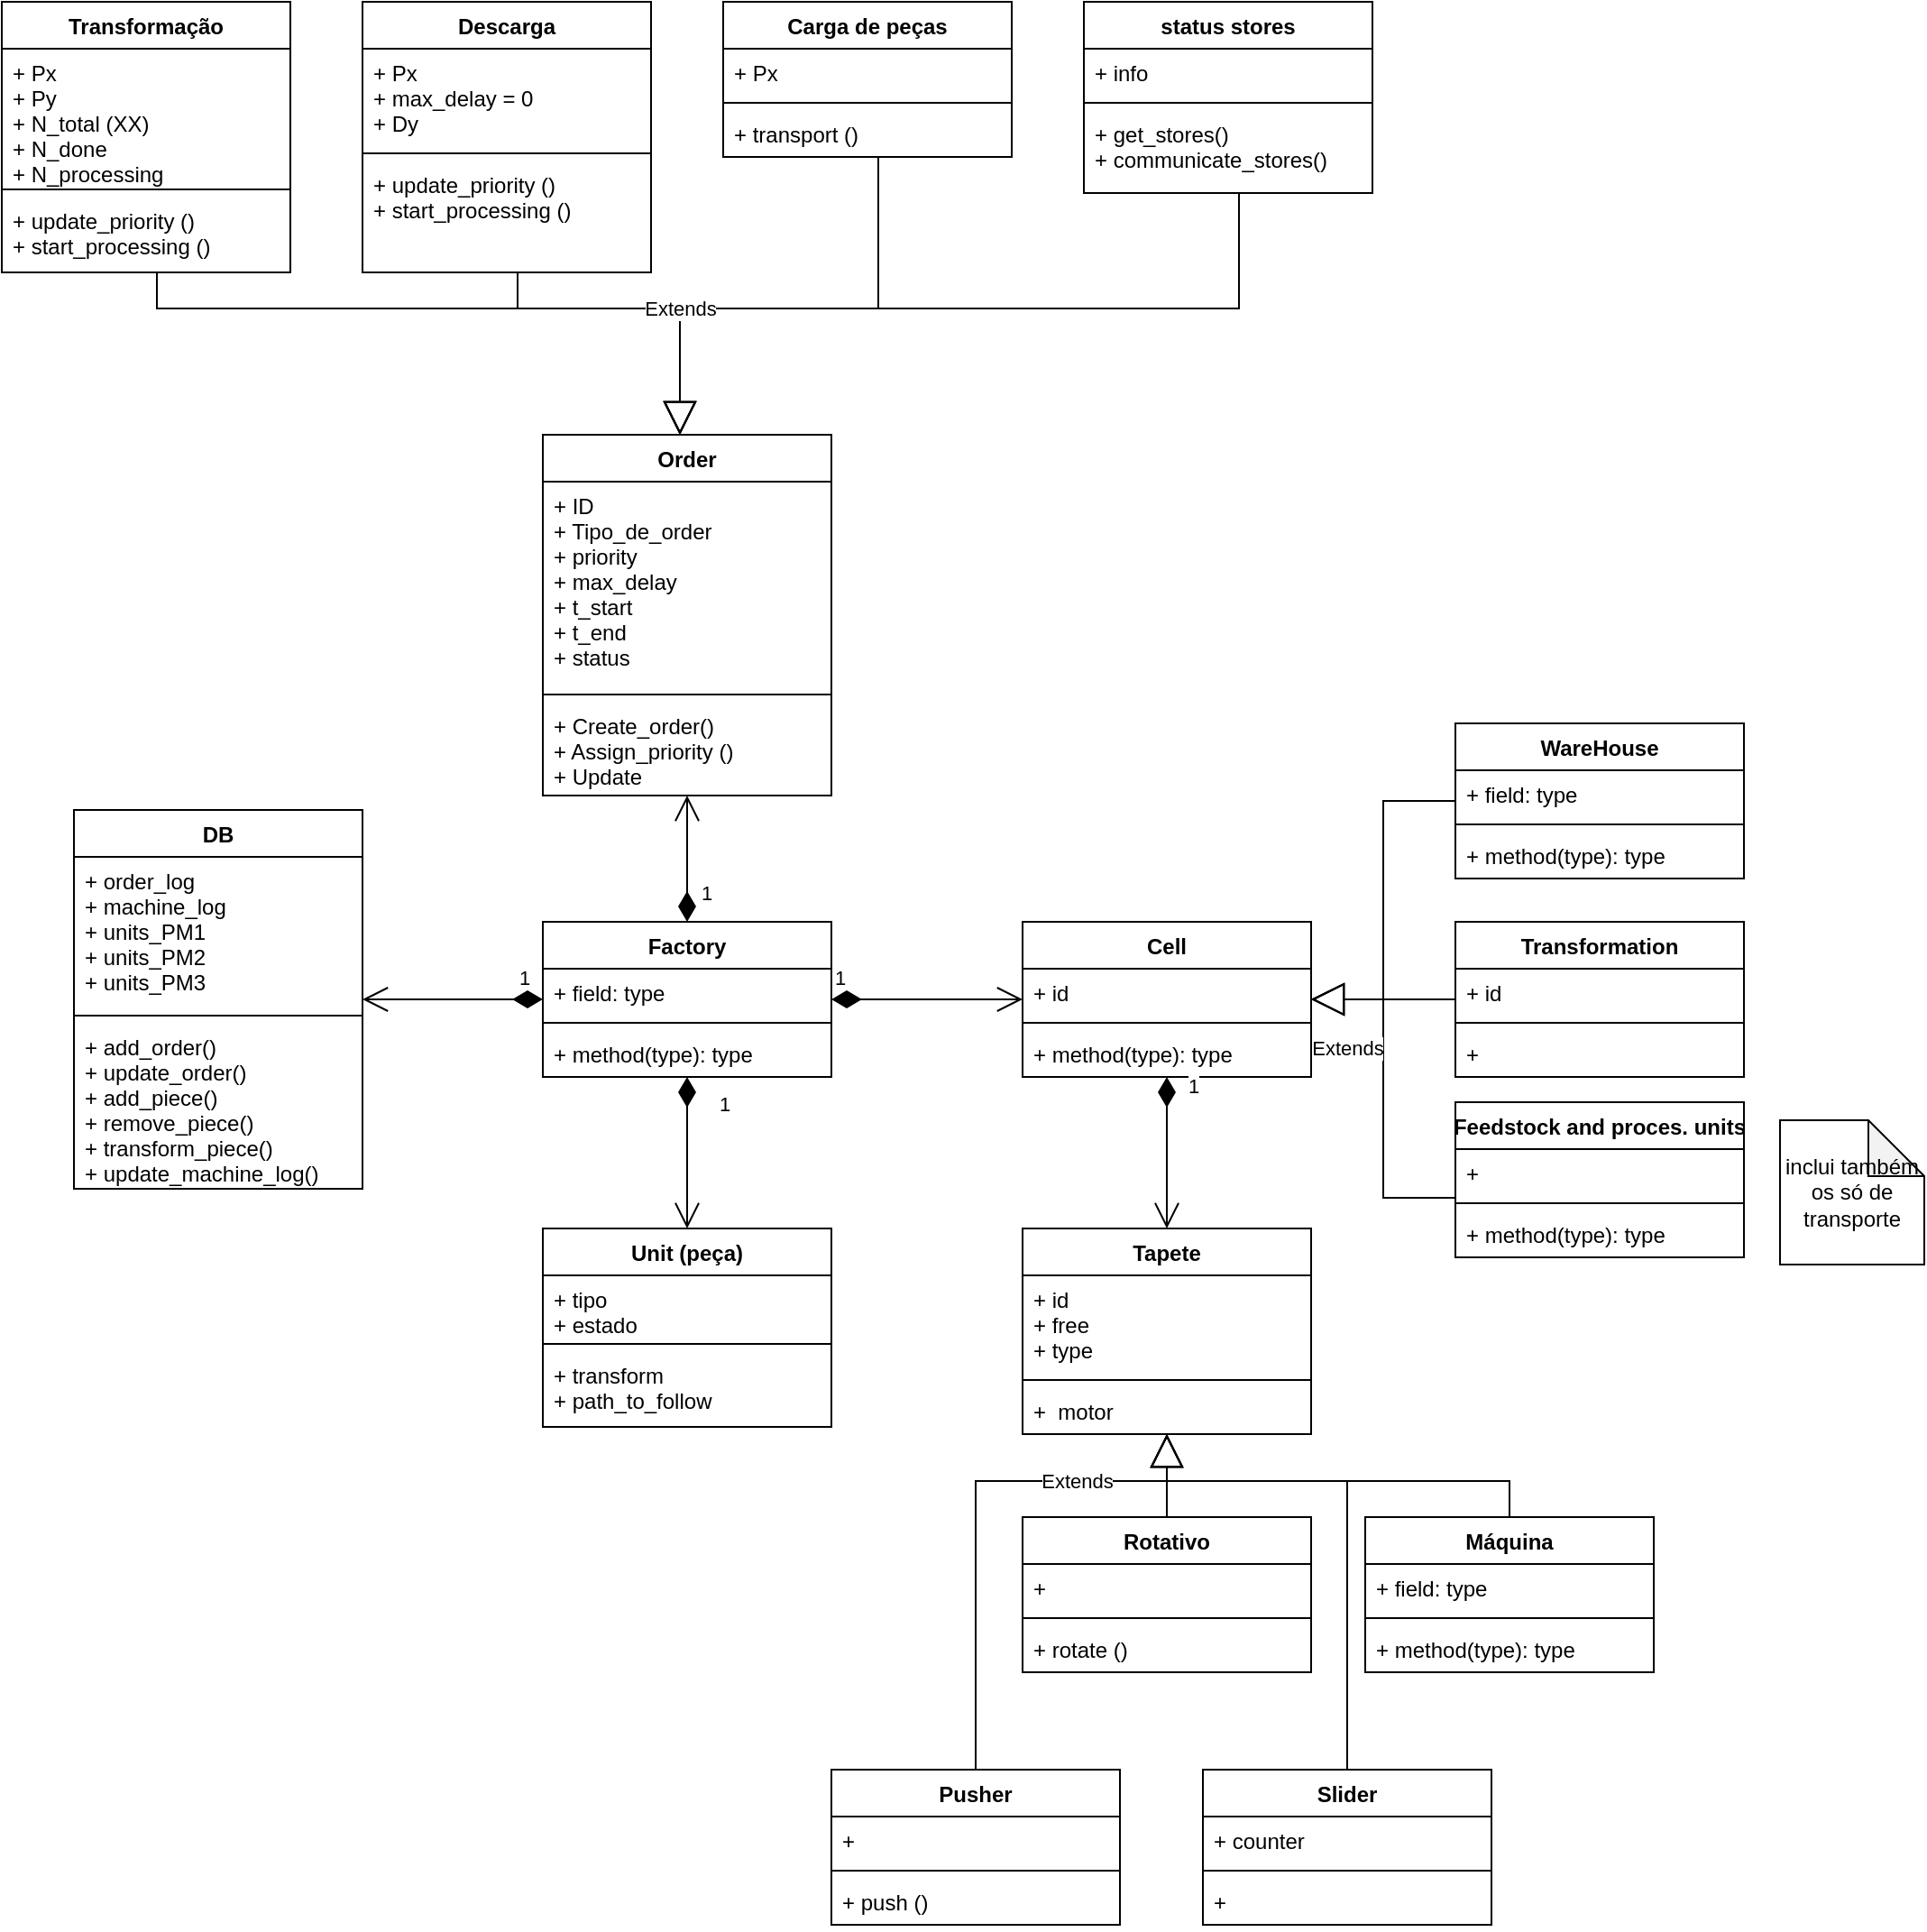 <mxfile version="12.8.4" type="github"><diagram id="Vatfu3-Q0gDTq0sxwSb6" name="Page-1"><mxGraphModel dx="1422" dy="1963" grid="1" gridSize="10" guides="1" tooltips="1" connect="1" arrows="1" fold="1" page="1" pageScale="1" pageWidth="827" pageHeight="1169" math="0" shadow="0"><root><mxCell id="0"/><mxCell id="1" parent="0"/><mxCell id="XrUFILBkoTAjt3_DVRpD-1" value="Factory" style="swimlane;fontStyle=1;align=center;verticalAlign=top;childLayout=stackLayout;horizontal=1;startSize=26;horizontalStack=0;resizeParent=1;resizeParentMax=0;resizeLast=0;collapsible=1;marginBottom=0;" parent="1" vertex="1"><mxGeometry x="334" y="310" width="160" height="86" as="geometry"/></mxCell><mxCell id="XrUFILBkoTAjt3_DVRpD-2" value="+ field: type" style="text;strokeColor=none;fillColor=none;align=left;verticalAlign=top;spacingLeft=4;spacingRight=4;overflow=hidden;rotatable=0;points=[[0,0.5],[1,0.5]];portConstraint=eastwest;" parent="XrUFILBkoTAjt3_DVRpD-1" vertex="1"><mxGeometry y="26" width="160" height="26" as="geometry"/></mxCell><mxCell id="XrUFILBkoTAjt3_DVRpD-3" value="" style="line;strokeWidth=1;fillColor=none;align=left;verticalAlign=middle;spacingTop=-1;spacingLeft=3;spacingRight=3;rotatable=0;labelPosition=right;points=[];portConstraint=eastwest;" parent="XrUFILBkoTAjt3_DVRpD-1" vertex="1"><mxGeometry y="52" width="160" height="8" as="geometry"/></mxCell><mxCell id="XrUFILBkoTAjt3_DVRpD-4" value="+ method(type): type" style="text;strokeColor=none;fillColor=none;align=left;verticalAlign=top;spacingLeft=4;spacingRight=4;overflow=hidden;rotatable=0;points=[[0,0.5],[1,0.5]];portConstraint=eastwest;" parent="XrUFILBkoTAjt3_DVRpD-1" vertex="1"><mxGeometry y="60" width="160" height="26" as="geometry"/></mxCell><mxCell id="XrUFILBkoTAjt3_DVRpD-5" value="DB" style="swimlane;fontStyle=1;align=center;verticalAlign=top;childLayout=stackLayout;horizontal=1;startSize=26;horizontalStack=0;resizeParent=1;resizeParentMax=0;resizeLast=0;collapsible=1;marginBottom=0;" parent="1" vertex="1"><mxGeometry x="74" y="248" width="160" height="210" as="geometry"/></mxCell><mxCell id="XrUFILBkoTAjt3_DVRpD-6" value="+ order_log&#10;+ machine_log&#10;+ units_PM1&#10;+ units_PM2&#10;+ units_PM3" style="text;strokeColor=none;fillColor=none;align=left;verticalAlign=top;spacingLeft=4;spacingRight=4;overflow=hidden;rotatable=0;points=[[0,0.5],[1,0.5]];portConstraint=eastwest;" parent="XrUFILBkoTAjt3_DVRpD-5" vertex="1"><mxGeometry y="26" width="160" height="84" as="geometry"/></mxCell><mxCell id="XrUFILBkoTAjt3_DVRpD-7" value="" style="line;strokeWidth=1;fillColor=none;align=left;verticalAlign=middle;spacingTop=-1;spacingLeft=3;spacingRight=3;rotatable=0;labelPosition=right;points=[];portConstraint=eastwest;" parent="XrUFILBkoTAjt3_DVRpD-5" vertex="1"><mxGeometry y="110" width="160" height="8" as="geometry"/></mxCell><mxCell id="XrUFILBkoTAjt3_DVRpD-8" value="+ add_order()&#10;+ update_order()&#10;+ add_piece()&#10;+ remove_piece()&#10;+ transform_piece()&#10;+ update_machine_log()" style="text;strokeColor=none;fillColor=none;align=left;verticalAlign=top;spacingLeft=4;spacingRight=4;overflow=hidden;rotatable=0;points=[[0,0.5],[1,0.5]];portConstraint=eastwest;" parent="XrUFILBkoTAjt3_DVRpD-5" vertex="1"><mxGeometry y="118" width="160" height="92" as="geometry"/></mxCell><mxCell id="XrUFILBkoTAjt3_DVRpD-9" value="Cell" style="swimlane;fontStyle=1;align=center;verticalAlign=top;childLayout=stackLayout;horizontal=1;startSize=26;horizontalStack=0;resizeParent=1;resizeParentMax=0;resizeLast=0;collapsible=1;marginBottom=0;" parent="1" vertex="1"><mxGeometry x="600" y="310" width="160" height="86" as="geometry"/></mxCell><mxCell id="XrUFILBkoTAjt3_DVRpD-10" value="+ id" style="text;strokeColor=none;fillColor=none;align=left;verticalAlign=top;spacingLeft=4;spacingRight=4;overflow=hidden;rotatable=0;points=[[0,0.5],[1,0.5]];portConstraint=eastwest;" parent="XrUFILBkoTAjt3_DVRpD-9" vertex="1"><mxGeometry y="26" width="160" height="26" as="geometry"/></mxCell><mxCell id="XrUFILBkoTAjt3_DVRpD-11" value="" style="line;strokeWidth=1;fillColor=none;align=left;verticalAlign=middle;spacingTop=-1;spacingLeft=3;spacingRight=3;rotatable=0;labelPosition=right;points=[];portConstraint=eastwest;" parent="XrUFILBkoTAjt3_DVRpD-9" vertex="1"><mxGeometry y="52" width="160" height="8" as="geometry"/></mxCell><mxCell id="XrUFILBkoTAjt3_DVRpD-12" value="+ method(type): type" style="text;strokeColor=none;fillColor=none;align=left;verticalAlign=top;spacingLeft=4;spacingRight=4;overflow=hidden;rotatable=0;points=[[0,0.5],[1,0.5]];portConstraint=eastwest;" parent="XrUFILBkoTAjt3_DVRpD-9" vertex="1"><mxGeometry y="60" width="160" height="26" as="geometry"/></mxCell><mxCell id="XrUFILBkoTAjt3_DVRpD-13" value="Unit (peça)" style="swimlane;fontStyle=1;align=center;verticalAlign=top;childLayout=stackLayout;horizontal=1;startSize=26;horizontalStack=0;resizeParent=1;resizeParentMax=0;resizeLast=0;collapsible=1;marginBottom=0;" parent="1" vertex="1"><mxGeometry x="334" y="480" width="160" height="110" as="geometry"/></mxCell><mxCell id="XrUFILBkoTAjt3_DVRpD-14" value="+ tipo&#10;+ estado" style="text;strokeColor=none;fillColor=none;align=left;verticalAlign=top;spacingLeft=4;spacingRight=4;overflow=hidden;rotatable=0;points=[[0,0.5],[1,0.5]];portConstraint=eastwest;" parent="XrUFILBkoTAjt3_DVRpD-13" vertex="1"><mxGeometry y="26" width="160" height="34" as="geometry"/></mxCell><mxCell id="XrUFILBkoTAjt3_DVRpD-15" value="" style="line;strokeWidth=1;fillColor=none;align=left;verticalAlign=middle;spacingTop=-1;spacingLeft=3;spacingRight=3;rotatable=0;labelPosition=right;points=[];portConstraint=eastwest;" parent="XrUFILBkoTAjt3_DVRpD-13" vertex="1"><mxGeometry y="60" width="160" height="8" as="geometry"/></mxCell><mxCell id="XrUFILBkoTAjt3_DVRpD-16" value="+ transform&#10;+ path_to_follow" style="text;strokeColor=none;fillColor=none;align=left;verticalAlign=top;spacingLeft=4;spacingRight=4;overflow=hidden;rotatable=0;points=[[0,0.5],[1,0.5]];portConstraint=eastwest;" parent="XrUFILBkoTAjt3_DVRpD-13" vertex="1"><mxGeometry y="68" width="160" height="42" as="geometry"/></mxCell><mxCell id="XrUFILBkoTAjt3_DVRpD-21" value="Tapete" style="swimlane;fontStyle=1;align=center;verticalAlign=top;childLayout=stackLayout;horizontal=1;startSize=26;horizontalStack=0;resizeParent=1;resizeParentMax=0;resizeLast=0;collapsible=1;marginBottom=0;" parent="1" vertex="1"><mxGeometry x="600" y="480" width="160" height="114" as="geometry"/></mxCell><mxCell id="XrUFILBkoTAjt3_DVRpD-22" value="+ id&#10;+ free&#10;+ type" style="text;strokeColor=none;fillColor=none;align=left;verticalAlign=top;spacingLeft=4;spacingRight=4;overflow=hidden;rotatable=0;points=[[0,0.5],[1,0.5]];portConstraint=eastwest;" parent="XrUFILBkoTAjt3_DVRpD-21" vertex="1"><mxGeometry y="26" width="160" height="54" as="geometry"/></mxCell><mxCell id="XrUFILBkoTAjt3_DVRpD-23" value="" style="line;strokeWidth=1;fillColor=none;align=left;verticalAlign=middle;spacingTop=-1;spacingLeft=3;spacingRight=3;rotatable=0;labelPosition=right;points=[];portConstraint=eastwest;" parent="XrUFILBkoTAjt3_DVRpD-21" vertex="1"><mxGeometry y="80" width="160" height="8" as="geometry"/></mxCell><mxCell id="XrUFILBkoTAjt3_DVRpD-24" value="+  motor" style="text;strokeColor=none;fillColor=none;align=left;verticalAlign=top;spacingLeft=4;spacingRight=4;overflow=hidden;rotatable=0;points=[[0,0.5],[1,0.5]];portConstraint=eastwest;" parent="XrUFILBkoTAjt3_DVRpD-21" vertex="1"><mxGeometry y="88" width="160" height="26" as="geometry"/></mxCell><mxCell id="XrUFILBkoTAjt3_DVRpD-25" value="Transformação" style="swimlane;fontStyle=1;align=center;verticalAlign=top;childLayout=stackLayout;horizontal=1;startSize=26;horizontalStack=0;resizeParent=1;resizeParentMax=0;resizeLast=0;collapsible=1;marginBottom=0;" parent="1" vertex="1"><mxGeometry x="34" y="-200" width="160" height="150" as="geometry"/></mxCell><mxCell id="XrUFILBkoTAjt3_DVRpD-26" value="+ Px&#10;+ Py&#10;+ N_total (XX)&#10;+ N_done&#10;+ N_processing&#10;+ max_delay=yy" style="text;strokeColor=none;fillColor=none;align=left;verticalAlign=top;spacingLeft=4;spacingRight=4;overflow=hidden;rotatable=0;points=[[0,0.5],[1,0.5]];portConstraint=eastwest;" parent="XrUFILBkoTAjt3_DVRpD-25" vertex="1"><mxGeometry y="26" width="160" height="74" as="geometry"/></mxCell><mxCell id="XrUFILBkoTAjt3_DVRpD-27" value="" style="line;strokeWidth=1;fillColor=none;align=left;verticalAlign=middle;spacingTop=-1;spacingLeft=3;spacingRight=3;rotatable=0;labelPosition=right;points=[];portConstraint=eastwest;" parent="XrUFILBkoTAjt3_DVRpD-25" vertex="1"><mxGeometry y="100" width="160" height="8" as="geometry"/></mxCell><mxCell id="XrUFILBkoTAjt3_DVRpD-28" value="+ update_priority ()&#10;+ start_processing ()" style="text;strokeColor=none;fillColor=none;align=left;verticalAlign=top;spacingLeft=4;spacingRight=4;overflow=hidden;rotatable=0;points=[[0,0.5],[1,0.5]];portConstraint=eastwest;" parent="XrUFILBkoTAjt3_DVRpD-25" vertex="1"><mxGeometry y="108" width="160" height="42" as="geometry"/></mxCell><mxCell id="XrUFILBkoTAjt3_DVRpD-29" value="Descarga" style="swimlane;fontStyle=1;align=center;verticalAlign=top;childLayout=stackLayout;horizontal=1;startSize=26;horizontalStack=0;resizeParent=1;resizeParentMax=0;resizeLast=0;collapsible=1;marginBottom=0;" parent="1" vertex="1"><mxGeometry x="234" y="-200" width="160" height="150" as="geometry"/></mxCell><mxCell id="XrUFILBkoTAjt3_DVRpD-30" value="+ Px&#10;+ max_delay = 0&#10;+ Dy" style="text;strokeColor=none;fillColor=none;align=left;verticalAlign=top;spacingLeft=4;spacingRight=4;overflow=hidden;rotatable=0;points=[[0,0.5],[1,0.5]];portConstraint=eastwest;" parent="XrUFILBkoTAjt3_DVRpD-29" vertex="1"><mxGeometry y="26" width="160" height="54" as="geometry"/></mxCell><mxCell id="XrUFILBkoTAjt3_DVRpD-31" value="" style="line;strokeWidth=1;fillColor=none;align=left;verticalAlign=middle;spacingTop=-1;spacingLeft=3;spacingRight=3;rotatable=0;labelPosition=right;points=[];portConstraint=eastwest;" parent="XrUFILBkoTAjt3_DVRpD-29" vertex="1"><mxGeometry y="80" width="160" height="8" as="geometry"/></mxCell><mxCell id="XrUFILBkoTAjt3_DVRpD-32" value="+ update_priority ()&#10;+ start_processing ()" style="text;strokeColor=none;fillColor=none;align=left;verticalAlign=top;spacingLeft=4;spacingRight=4;overflow=hidden;rotatable=0;points=[[0,0.5],[1,0.5]];portConstraint=eastwest;" parent="XrUFILBkoTAjt3_DVRpD-29" vertex="1"><mxGeometry y="88" width="160" height="62" as="geometry"/></mxCell><mxCell id="XrUFILBkoTAjt3_DVRpD-33" value="Carga de peças" style="swimlane;fontStyle=1;align=center;verticalAlign=top;childLayout=stackLayout;horizontal=1;startSize=26;horizontalStack=0;resizeParent=1;resizeParentMax=0;resizeLast=0;collapsible=1;marginBottom=0;" parent="1" vertex="1"><mxGeometry x="434" y="-200" width="160" height="86" as="geometry"/></mxCell><mxCell id="XrUFILBkoTAjt3_DVRpD-34" value="+ Px" style="text;strokeColor=none;fillColor=none;align=left;verticalAlign=top;spacingLeft=4;spacingRight=4;overflow=hidden;rotatable=0;points=[[0,0.5],[1,0.5]];portConstraint=eastwest;" parent="XrUFILBkoTAjt3_DVRpD-33" vertex="1"><mxGeometry y="26" width="160" height="26" as="geometry"/></mxCell><mxCell id="XrUFILBkoTAjt3_DVRpD-35" value="" style="line;strokeWidth=1;fillColor=none;align=left;verticalAlign=middle;spacingTop=-1;spacingLeft=3;spacingRight=3;rotatable=0;labelPosition=right;points=[];portConstraint=eastwest;" parent="XrUFILBkoTAjt3_DVRpD-33" vertex="1"><mxGeometry y="52" width="160" height="8" as="geometry"/></mxCell><mxCell id="XrUFILBkoTAjt3_DVRpD-36" value="+ transport ()" style="text;strokeColor=none;fillColor=none;align=left;verticalAlign=top;spacingLeft=4;spacingRight=4;overflow=hidden;rotatable=0;points=[[0,0.5],[1,0.5]];portConstraint=eastwest;" parent="XrUFILBkoTAjt3_DVRpD-33" vertex="1"><mxGeometry y="60" width="160" height="26" as="geometry"/></mxCell><mxCell id="XrUFILBkoTAjt3_DVRpD-37" value="status stores" style="swimlane;fontStyle=1;align=center;verticalAlign=top;childLayout=stackLayout;horizontal=1;startSize=26;horizontalStack=0;resizeParent=1;resizeParentMax=0;resizeLast=0;collapsible=1;marginBottom=0;" parent="1" vertex="1"><mxGeometry x="634" y="-200" width="160" height="106" as="geometry"/></mxCell><mxCell id="XrUFILBkoTAjt3_DVRpD-38" value="+ info" style="text;strokeColor=none;fillColor=none;align=left;verticalAlign=top;spacingLeft=4;spacingRight=4;overflow=hidden;rotatable=0;points=[[0,0.5],[1,0.5]];portConstraint=eastwest;" parent="XrUFILBkoTAjt3_DVRpD-37" vertex="1"><mxGeometry y="26" width="160" height="26" as="geometry"/></mxCell><mxCell id="XrUFILBkoTAjt3_DVRpD-39" value="" style="line;strokeWidth=1;fillColor=none;align=left;verticalAlign=middle;spacingTop=-1;spacingLeft=3;spacingRight=3;rotatable=0;labelPosition=right;points=[];portConstraint=eastwest;" parent="XrUFILBkoTAjt3_DVRpD-37" vertex="1"><mxGeometry y="52" width="160" height="8" as="geometry"/></mxCell><mxCell id="XrUFILBkoTAjt3_DVRpD-40" value="+ get_stores()&#10;+ communicate_stores()" style="text;strokeColor=none;fillColor=none;align=left;verticalAlign=top;spacingLeft=4;spacingRight=4;overflow=hidden;rotatable=0;points=[[0,0.5],[1,0.5]];portConstraint=eastwest;" parent="XrUFILBkoTAjt3_DVRpD-37" vertex="1"><mxGeometry y="60" width="160" height="46" as="geometry"/></mxCell><mxCell id="XrUFILBkoTAjt3_DVRpD-41" value="1" style="endArrow=open;html=1;endSize=12;startArrow=diamondThin;startSize=14;startFill=1;edgeStyle=orthogonalEdgeStyle;align=left;verticalAlign=bottom;" parent="1" source="XrUFILBkoTAjt3_DVRpD-1" target="XrUFILBkoTAjt3_DVRpD-110" edge="1"><mxGeometry x="-0.789" y="-6" relative="1" as="geometry"><mxPoint x="470" y="280" as="sourcePoint"/><mxPoint x="490" y="280" as="targetPoint"/><mxPoint as="offset"/></mxGeometry></mxCell><mxCell id="XrUFILBkoTAjt3_DVRpD-42" value="1" style="endArrow=open;html=1;endSize=12;startArrow=diamondThin;startSize=14;startFill=1;edgeStyle=orthogonalEdgeStyle;align=left;verticalAlign=bottom;" parent="1" source="XrUFILBkoTAjt3_DVRpD-1" target="XrUFILBkoTAjt3_DVRpD-9" edge="1"><mxGeometry x="-1" y="3" relative="1" as="geometry"><mxPoint x="530" y="353" as="sourcePoint"/><mxPoint x="423" y="226" as="targetPoint"/></mxGeometry></mxCell><mxCell id="XrUFILBkoTAjt3_DVRpD-44" value="1" style="endArrow=open;html=1;endSize=12;startArrow=diamondThin;startSize=14;startFill=1;edgeStyle=orthogonalEdgeStyle;align=left;verticalAlign=bottom;" parent="1" source="XrUFILBkoTAjt3_DVRpD-1" target="XrUFILBkoTAjt3_DVRpD-13" edge="1"><mxGeometry x="-0.429" y="16" relative="1" as="geometry"><mxPoint x="504" y="363.0" as="sourcePoint"/><mxPoint x="610" y="363.0" as="targetPoint"/><mxPoint as="offset"/></mxGeometry></mxCell><mxCell id="XrUFILBkoTAjt3_DVRpD-45" value="1" style="endArrow=open;html=1;endSize=12;startArrow=diamondThin;startSize=14;startFill=1;edgeStyle=orthogonalEdgeStyle;align=left;verticalAlign=bottom;" parent="1" source="XrUFILBkoTAjt3_DVRpD-1" target="XrUFILBkoTAjt3_DVRpD-5" edge="1"><mxGeometry x="-0.702" y="-3" relative="1" as="geometry"><mxPoint x="514" y="373.0" as="sourcePoint"/><mxPoint x="620" y="373.0" as="targetPoint"/><mxPoint as="offset"/></mxGeometry></mxCell><mxCell id="XrUFILBkoTAjt3_DVRpD-46" value="1" style="endArrow=open;html=1;endSize=12;startArrow=diamondThin;startSize=14;startFill=1;edgeStyle=orthogonalEdgeStyle;align=left;verticalAlign=bottom;" parent="1" source="XrUFILBkoTAjt3_DVRpD-9" target="XrUFILBkoTAjt3_DVRpD-21" edge="1"><mxGeometry x="-0.667" y="10" relative="1" as="geometry"><mxPoint x="504" y="363" as="sourcePoint"/><mxPoint x="610" y="363" as="targetPoint"/><mxPoint as="offset"/></mxGeometry></mxCell><mxCell id="XrUFILBkoTAjt3_DVRpD-51" value="Extends" style="endArrow=block;endSize=16;endFill=0;html=1;edgeStyle=orthogonalEdgeStyle;elbow=vertical;strokeWidth=1;rounded=0;" parent="1" source="XrUFILBkoTAjt3_DVRpD-29" target="XrUFILBkoTAjt3_DVRpD-110" edge="1"><mxGeometry x="0.222" width="160" relative="1" as="geometry"><mxPoint x="260" y="310" as="sourcePoint"/><mxPoint x="410" y="140" as="targetPoint"/><Array as="points"><mxPoint x="320" y="-30"/><mxPoint x="410" y="-30"/></Array><mxPoint as="offset"/></mxGeometry></mxCell><mxCell id="XrUFILBkoTAjt3_DVRpD-52" value="Extends" style="endArrow=block;endSize=16;endFill=0;html=1;edgeStyle=orthogonalEdgeStyle;elbow=vertical;strokeWidth=1;rounded=0;" parent="1" source="XrUFILBkoTAjt3_DVRpD-33" target="XrUFILBkoTAjt3_DVRpD-110" edge="1"><mxGeometry x="0.47" width="160" relative="1" as="geometry"><mxPoint x="359.504" y="56" as="sourcePoint"/><mxPoint x="410" y="140" as="targetPoint"/><Array as="points"><mxPoint x="520" y="-30"/><mxPoint x="410" y="-30"/></Array><mxPoint as="offset"/></mxGeometry></mxCell><mxCell id="XrUFILBkoTAjt3_DVRpD-53" value="Extends" style="endArrow=block;endSize=16;endFill=0;html=1;edgeStyle=orthogonalEdgeStyle;elbow=vertical;strokeWidth=1;rounded=0;" parent="1" source="XrUFILBkoTAjt3_DVRpD-37" target="XrUFILBkoTAjt3_DVRpD-110" edge="1"><mxGeometry x="0.685" width="160" relative="1" as="geometry"><mxPoint x="369.504" y="66" as="sourcePoint"/><mxPoint x="410" y="140.162" as="targetPoint"/><Array as="points"><mxPoint x="720" y="-30"/><mxPoint x="410" y="-30"/></Array><mxPoint as="offset"/></mxGeometry></mxCell><mxCell id="XrUFILBkoTAjt3_DVRpD-54" value="Extends" style="endArrow=block;endSize=16;endFill=0;html=1;strokeWidth=1;edgeStyle=orthogonalEdgeStyle;rounded=0;" parent="1" source="XrUFILBkoTAjt3_DVRpD-25" target="XrUFILBkoTAjt3_DVRpD-110" edge="1"><mxGeometry x="0.632" width="160" relative="1" as="geometry"><mxPoint x="700" y="-190" as="sourcePoint"/><mxPoint x="410" y="140" as="targetPoint"/><Array as="points"><mxPoint x="120" y="-30"/><mxPoint x="410" y="-30"/></Array><mxPoint as="offset"/></mxGeometry></mxCell><mxCell id="XrUFILBkoTAjt3_DVRpD-56" value="Extends" style="endArrow=block;endSize=16;endFill=0;html=1;strokeWidth=1;" parent="1" source="XrUFILBkoTAjt3_DVRpD-62" target="XrUFILBkoTAjt3_DVRpD-9" edge="1"><mxGeometry x="0.5" y="27" width="160" relative="1" as="geometry"><mxPoint x="890" y="344" as="sourcePoint"/><mxPoint x="950" y="340" as="targetPoint"/><mxPoint as="offset"/></mxGeometry></mxCell><mxCell id="XrUFILBkoTAjt3_DVRpD-58" value="WareHouse" style="swimlane;fontStyle=1;align=center;verticalAlign=top;childLayout=stackLayout;horizontal=1;startSize=26;horizontalStack=0;resizeParent=1;resizeParentMax=0;resizeLast=0;collapsible=1;marginBottom=0;" parent="1" vertex="1"><mxGeometry x="840" y="200" width="160" height="86" as="geometry"/></mxCell><mxCell id="XrUFILBkoTAjt3_DVRpD-59" value="+ field: type" style="text;strokeColor=none;fillColor=none;align=left;verticalAlign=top;spacingLeft=4;spacingRight=4;overflow=hidden;rotatable=0;points=[[0,0.5],[1,0.5]];portConstraint=eastwest;" parent="XrUFILBkoTAjt3_DVRpD-58" vertex="1"><mxGeometry y="26" width="160" height="26" as="geometry"/></mxCell><mxCell id="XrUFILBkoTAjt3_DVRpD-60" value="" style="line;strokeWidth=1;fillColor=none;align=left;verticalAlign=middle;spacingTop=-1;spacingLeft=3;spacingRight=3;rotatable=0;labelPosition=right;points=[];portConstraint=eastwest;" parent="XrUFILBkoTAjt3_DVRpD-58" vertex="1"><mxGeometry y="52" width="160" height="8" as="geometry"/></mxCell><mxCell id="XrUFILBkoTAjt3_DVRpD-61" value="+ method(type): type" style="text;strokeColor=none;fillColor=none;align=left;verticalAlign=top;spacingLeft=4;spacingRight=4;overflow=hidden;rotatable=0;points=[[0,0.5],[1,0.5]];portConstraint=eastwest;" parent="XrUFILBkoTAjt3_DVRpD-58" vertex="1"><mxGeometry y="60" width="160" height="26" as="geometry"/></mxCell><mxCell id="XrUFILBkoTAjt3_DVRpD-62" value="Transformation" style="swimlane;fontStyle=1;align=center;verticalAlign=top;childLayout=stackLayout;horizontal=1;startSize=26;horizontalStack=0;resizeParent=1;resizeParentMax=0;resizeLast=0;collapsible=1;marginBottom=0;" parent="1" vertex="1"><mxGeometry x="840" y="310" width="160" height="86" as="geometry"/></mxCell><mxCell id="XrUFILBkoTAjt3_DVRpD-63" value="+ id" style="text;strokeColor=none;fillColor=none;align=left;verticalAlign=top;spacingLeft=4;spacingRight=4;overflow=hidden;rotatable=0;points=[[0,0.5],[1,0.5]];portConstraint=eastwest;" parent="XrUFILBkoTAjt3_DVRpD-62" vertex="1"><mxGeometry y="26" width="160" height="26" as="geometry"/></mxCell><mxCell id="XrUFILBkoTAjt3_DVRpD-64" value="" style="line;strokeWidth=1;fillColor=none;align=left;verticalAlign=middle;spacingTop=-1;spacingLeft=3;spacingRight=3;rotatable=0;labelPosition=right;points=[];portConstraint=eastwest;" parent="XrUFILBkoTAjt3_DVRpD-62" vertex="1"><mxGeometry y="52" width="160" height="8" as="geometry"/></mxCell><mxCell id="XrUFILBkoTAjt3_DVRpD-65" value="+ " style="text;strokeColor=none;fillColor=none;align=left;verticalAlign=top;spacingLeft=4;spacingRight=4;overflow=hidden;rotatable=0;points=[[0,0.5],[1,0.5]];portConstraint=eastwest;" parent="XrUFILBkoTAjt3_DVRpD-62" vertex="1"><mxGeometry y="60" width="160" height="26" as="geometry"/></mxCell><mxCell id="XrUFILBkoTAjt3_DVRpD-66" value="Feedstock and proces. units" style="swimlane;fontStyle=1;align=center;verticalAlign=top;childLayout=stackLayout;horizontal=1;startSize=26;horizontalStack=0;resizeParent=1;resizeParentMax=0;resizeLast=0;collapsible=1;marginBottom=0;" parent="1" vertex="1"><mxGeometry x="840" y="410" width="160" height="86" as="geometry"/></mxCell><mxCell id="XrUFILBkoTAjt3_DVRpD-67" value="+ " style="text;strokeColor=none;fillColor=none;align=left;verticalAlign=top;spacingLeft=4;spacingRight=4;overflow=hidden;rotatable=0;points=[[0,0.5],[1,0.5]];portConstraint=eastwest;" parent="XrUFILBkoTAjt3_DVRpD-66" vertex="1"><mxGeometry y="26" width="160" height="26" as="geometry"/></mxCell><mxCell id="XrUFILBkoTAjt3_DVRpD-68" value="" style="line;strokeWidth=1;fillColor=none;align=left;verticalAlign=middle;spacingTop=-1;spacingLeft=3;spacingRight=3;rotatable=0;labelPosition=right;points=[];portConstraint=eastwest;" parent="XrUFILBkoTAjt3_DVRpD-66" vertex="1"><mxGeometry y="52" width="160" height="8" as="geometry"/></mxCell><mxCell id="XrUFILBkoTAjt3_DVRpD-69" value="+ method(type): type" style="text;strokeColor=none;fillColor=none;align=left;verticalAlign=top;spacingLeft=4;spacingRight=4;overflow=hidden;rotatable=0;points=[[0,0.5],[1,0.5]];portConstraint=eastwest;" parent="XrUFILBkoTAjt3_DVRpD-66" vertex="1"><mxGeometry y="60" width="160" height="26" as="geometry"/></mxCell><mxCell id="XrUFILBkoTAjt3_DVRpD-70" value="Extends" style="endArrow=block;endSize=16;endFill=0;html=1;strokeWidth=1;edgeStyle=orthogonalEdgeStyle;rounded=0;" parent="1" source="XrUFILBkoTAjt3_DVRpD-58" target="XrUFILBkoTAjt3_DVRpD-9" edge="1"><mxGeometry x="0.789" y="27" width="160" relative="1" as="geometry"><mxPoint x="850" y="363" as="sourcePoint"/><mxPoint x="770" y="363" as="targetPoint"/><Array as="points"><mxPoint x="800" y="243"/><mxPoint x="800" y="353"/></Array><mxPoint as="offset"/></mxGeometry></mxCell><mxCell id="XrUFILBkoTAjt3_DVRpD-71" value="Extends" style="endArrow=block;endSize=16;endFill=0;html=1;strokeWidth=1;rounded=0;edgeStyle=orthogonalEdgeStyle;" parent="1" source="XrUFILBkoTAjt3_DVRpD-66" target="XrUFILBkoTAjt3_DVRpD-9" edge="1"><mxGeometry x="0.789" y="27" width="160" relative="1" as="geometry"><mxPoint x="860" y="373" as="sourcePoint"/><mxPoint x="780" y="373" as="targetPoint"/><Array as="points"><mxPoint x="800" y="463"/><mxPoint x="800" y="353"/></Array><mxPoint as="offset"/></mxGeometry></mxCell><mxCell id="XrUFILBkoTAjt3_DVRpD-73" value="inclui também os só de transporte" style="shape=note;whiteSpace=wrap;html=1;backgroundOutline=1;darkOpacity=0.05;size=31;" parent="1" vertex="1"><mxGeometry x="1020" y="420" width="80" height="80" as="geometry"/></mxCell><mxCell id="XrUFILBkoTAjt3_DVRpD-78" value="Rotativo" style="swimlane;fontStyle=1;align=center;verticalAlign=top;childLayout=stackLayout;horizontal=1;startSize=26;horizontalStack=0;resizeParent=1;resizeParentMax=0;resizeLast=0;collapsible=1;marginBottom=0;" parent="1" vertex="1"><mxGeometry x="600" y="640" width="160" height="86" as="geometry"/></mxCell><mxCell id="XrUFILBkoTAjt3_DVRpD-79" value="+ " style="text;strokeColor=none;fillColor=none;align=left;verticalAlign=top;spacingLeft=4;spacingRight=4;overflow=hidden;rotatable=0;points=[[0,0.5],[1,0.5]];portConstraint=eastwest;" parent="XrUFILBkoTAjt3_DVRpD-78" vertex="1"><mxGeometry y="26" width="160" height="26" as="geometry"/></mxCell><mxCell id="XrUFILBkoTAjt3_DVRpD-80" value="" style="line;strokeWidth=1;fillColor=none;align=left;verticalAlign=middle;spacingTop=-1;spacingLeft=3;spacingRight=3;rotatable=0;labelPosition=right;points=[];portConstraint=eastwest;" parent="XrUFILBkoTAjt3_DVRpD-78" vertex="1"><mxGeometry y="52" width="160" height="8" as="geometry"/></mxCell><mxCell id="XrUFILBkoTAjt3_DVRpD-81" value="+ rotate ()" style="text;strokeColor=none;fillColor=none;align=left;verticalAlign=top;spacingLeft=4;spacingRight=4;overflow=hidden;rotatable=0;points=[[0,0.5],[1,0.5]];portConstraint=eastwest;" parent="XrUFILBkoTAjt3_DVRpD-78" vertex="1"><mxGeometry y="60" width="160" height="26" as="geometry"/></mxCell><mxCell id="XrUFILBkoTAjt3_DVRpD-82" value="Máquina" style="swimlane;fontStyle=1;align=center;verticalAlign=top;childLayout=stackLayout;horizontal=1;startSize=26;horizontalStack=0;resizeParent=1;resizeParentMax=0;resizeLast=0;collapsible=1;marginBottom=0;" parent="1" vertex="1"><mxGeometry x="790" y="640" width="160" height="86" as="geometry"/></mxCell><mxCell id="XrUFILBkoTAjt3_DVRpD-83" value="+ field: type" style="text;strokeColor=none;fillColor=none;align=left;verticalAlign=top;spacingLeft=4;spacingRight=4;overflow=hidden;rotatable=0;points=[[0,0.5],[1,0.5]];portConstraint=eastwest;" parent="XrUFILBkoTAjt3_DVRpD-82" vertex="1"><mxGeometry y="26" width="160" height="26" as="geometry"/></mxCell><mxCell id="XrUFILBkoTAjt3_DVRpD-84" value="" style="line;strokeWidth=1;fillColor=none;align=left;verticalAlign=middle;spacingTop=-1;spacingLeft=3;spacingRight=3;rotatable=0;labelPosition=right;points=[];portConstraint=eastwest;" parent="XrUFILBkoTAjt3_DVRpD-82" vertex="1"><mxGeometry y="52" width="160" height="8" as="geometry"/></mxCell><mxCell id="XrUFILBkoTAjt3_DVRpD-85" value="+ method(type): type" style="text;strokeColor=none;fillColor=none;align=left;verticalAlign=top;spacingLeft=4;spacingRight=4;overflow=hidden;rotatable=0;points=[[0,0.5],[1,0.5]];portConstraint=eastwest;" parent="XrUFILBkoTAjt3_DVRpD-82" vertex="1"><mxGeometry y="60" width="160" height="26" as="geometry"/></mxCell><mxCell id="XrUFILBkoTAjt3_DVRpD-86" value="Slider" style="swimlane;fontStyle=1;align=center;verticalAlign=top;childLayout=stackLayout;horizontal=1;startSize=26;horizontalStack=0;resizeParent=1;resizeParentMax=0;resizeLast=0;collapsible=1;marginBottom=0;" parent="1" vertex="1"><mxGeometry x="700" y="780" width="160" height="86" as="geometry"/></mxCell><mxCell id="XrUFILBkoTAjt3_DVRpD-87" value="+ counter" style="text;strokeColor=none;fillColor=none;align=left;verticalAlign=top;spacingLeft=4;spacingRight=4;overflow=hidden;rotatable=0;points=[[0,0.5],[1,0.5]];portConstraint=eastwest;" parent="XrUFILBkoTAjt3_DVRpD-86" vertex="1"><mxGeometry y="26" width="160" height="26" as="geometry"/></mxCell><mxCell id="XrUFILBkoTAjt3_DVRpD-88" value="" style="line;strokeWidth=1;fillColor=none;align=left;verticalAlign=middle;spacingTop=-1;spacingLeft=3;spacingRight=3;rotatable=0;labelPosition=right;points=[];portConstraint=eastwest;" parent="XrUFILBkoTAjt3_DVRpD-86" vertex="1"><mxGeometry y="52" width="160" height="8" as="geometry"/></mxCell><mxCell id="XrUFILBkoTAjt3_DVRpD-89" value="+ " style="text;strokeColor=none;fillColor=none;align=left;verticalAlign=top;spacingLeft=4;spacingRight=4;overflow=hidden;rotatable=0;points=[[0,0.5],[1,0.5]];portConstraint=eastwest;" parent="XrUFILBkoTAjt3_DVRpD-86" vertex="1"><mxGeometry y="60" width="160" height="26" as="geometry"/></mxCell><mxCell id="XrUFILBkoTAjt3_DVRpD-90" value="Pusher" style="swimlane;fontStyle=1;align=center;verticalAlign=top;childLayout=stackLayout;horizontal=1;startSize=26;horizontalStack=0;resizeParent=1;resizeParentMax=0;resizeLast=0;collapsible=1;marginBottom=0;" parent="1" vertex="1"><mxGeometry x="494" y="780" width="160" height="86" as="geometry"/></mxCell><mxCell id="XrUFILBkoTAjt3_DVRpD-91" value="+ " style="text;strokeColor=none;fillColor=none;align=left;verticalAlign=top;spacingLeft=4;spacingRight=4;overflow=hidden;rotatable=0;points=[[0,0.5],[1,0.5]];portConstraint=eastwest;" parent="XrUFILBkoTAjt3_DVRpD-90" vertex="1"><mxGeometry y="26" width="160" height="26" as="geometry"/></mxCell><mxCell id="XrUFILBkoTAjt3_DVRpD-92" value="" style="line;strokeWidth=1;fillColor=none;align=left;verticalAlign=middle;spacingTop=-1;spacingLeft=3;spacingRight=3;rotatable=0;labelPosition=right;points=[];portConstraint=eastwest;" parent="XrUFILBkoTAjt3_DVRpD-90" vertex="1"><mxGeometry y="52" width="160" height="8" as="geometry"/></mxCell><mxCell id="XrUFILBkoTAjt3_DVRpD-93" value="+ push ()" style="text;strokeColor=none;fillColor=none;align=left;verticalAlign=top;spacingLeft=4;spacingRight=4;overflow=hidden;rotatable=0;points=[[0,0.5],[1,0.5]];portConstraint=eastwest;" parent="XrUFILBkoTAjt3_DVRpD-90" vertex="1"><mxGeometry y="60" width="160" height="26" as="geometry"/></mxCell><mxCell id="XrUFILBkoTAjt3_DVRpD-95" value="Extends" style="endArrow=block;endSize=16;endFill=0;html=1;strokeWidth=1;rounded=0;edgeStyle=orthogonalEdgeStyle;" parent="1" source="XrUFILBkoTAjt3_DVRpD-90" target="XrUFILBkoTAjt3_DVRpD-21" edge="1"><mxGeometry x="0.479" width="160" relative="1" as="geometry"><mxPoint x="860" y="373.0" as="sourcePoint"/><mxPoint x="780" y="373.0" as="targetPoint"/><mxPoint as="offset"/><Array as="points"><mxPoint x="574" y="620"/><mxPoint x="680" y="620"/></Array></mxGeometry></mxCell><mxCell id="XrUFILBkoTAjt3_DVRpD-99" value="Extends" style="endArrow=block;endSize=16;endFill=0;html=1;strokeWidth=1;rounded=0;edgeStyle=orthogonalEdgeStyle;" parent="1" source="XrUFILBkoTAjt3_DVRpD-78" target="XrUFILBkoTAjt3_DVRpD-21" edge="1"><mxGeometry x="0.62" y="54" width="160" relative="1" as="geometry"><mxPoint x="850" y="473.0" as="sourcePoint"/><mxPoint x="770" y="363.0" as="targetPoint"/><Array as="points"/><mxPoint x="4" y="20" as="offset"/></mxGeometry></mxCell><mxCell id="XrUFILBkoTAjt3_DVRpD-100" value="Extends" style="endArrow=block;endSize=16;endFill=0;html=1;strokeWidth=1;rounded=0;edgeStyle=orthogonalEdgeStyle;" parent="1" source="XrUFILBkoTAjt3_DVRpD-86" target="XrUFILBkoTAjt3_DVRpD-21" edge="1"><mxGeometry x="0.818" y="50" width="160" relative="1" as="geometry"><mxPoint x="584.059" y="790" as="sourcePoint"/><mxPoint x="690.059" y="576" as="targetPoint"/><mxPoint as="offset"/><Array as="points"><mxPoint x="780" y="620"/><mxPoint x="680" y="620"/></Array></mxGeometry></mxCell><mxCell id="XrUFILBkoTAjt3_DVRpD-101" value="Extends" style="endArrow=block;endSize=16;endFill=0;html=1;strokeWidth=1;rounded=0;edgeStyle=orthogonalEdgeStyle;" parent="1" source="XrUFILBkoTAjt3_DVRpD-82" target="XrUFILBkoTAjt3_DVRpD-21" edge="1"><mxGeometry x="0.78" y="50" width="160" relative="1" as="geometry"><mxPoint x="594.059" y="800" as="sourcePoint"/><mxPoint x="700.059" y="586" as="targetPoint"/><mxPoint as="offset"/><Array as="points"><mxPoint x="870" y="620"/><mxPoint x="680" y="620"/></Array></mxGeometry></mxCell><mxCell id="XrUFILBkoTAjt3_DVRpD-110" value="Order" style="swimlane;fontStyle=1;align=center;verticalAlign=top;childLayout=stackLayout;horizontal=1;startSize=26;horizontalStack=0;resizeParent=1;resizeParentMax=0;resizeLast=0;collapsible=1;marginBottom=0;" parent="1" vertex="1"><mxGeometry x="334" y="40" width="160" height="200" as="geometry"/></mxCell><mxCell id="XrUFILBkoTAjt3_DVRpD-111" value="+ ID&#10;+ Tipo_de_order&#10;+ priority&#10;+ max_delay&#10;+ t_start&#10;+ t_end&#10;+ status" style="text;strokeColor=none;fillColor=none;align=left;verticalAlign=top;spacingLeft=4;spacingRight=4;overflow=hidden;rotatable=0;points=[[0,0.5],[1,0.5]];portConstraint=eastwest;" parent="XrUFILBkoTAjt3_DVRpD-110" vertex="1"><mxGeometry y="26" width="160" height="114" as="geometry"/></mxCell><mxCell id="XrUFILBkoTAjt3_DVRpD-112" value="" style="line;strokeWidth=1;fillColor=none;align=left;verticalAlign=middle;spacingTop=-1;spacingLeft=3;spacingRight=3;rotatable=0;labelPosition=right;points=[];portConstraint=eastwest;" parent="XrUFILBkoTAjt3_DVRpD-110" vertex="1"><mxGeometry y="140" width="160" height="8" as="geometry"/></mxCell><mxCell id="XrUFILBkoTAjt3_DVRpD-113" value="+ Create_order()&#10;+ Assign_priority ()&#10;+ Update" style="text;strokeColor=none;fillColor=none;align=left;verticalAlign=top;spacingLeft=4;spacingRight=4;overflow=hidden;rotatable=0;points=[[0,0.5],[1,0.5]];portConstraint=eastwest;" parent="XrUFILBkoTAjt3_DVRpD-110" vertex="1"><mxGeometry y="148" width="160" height="52" as="geometry"/></mxCell></root></mxGraphModel></diagram></mxfile>